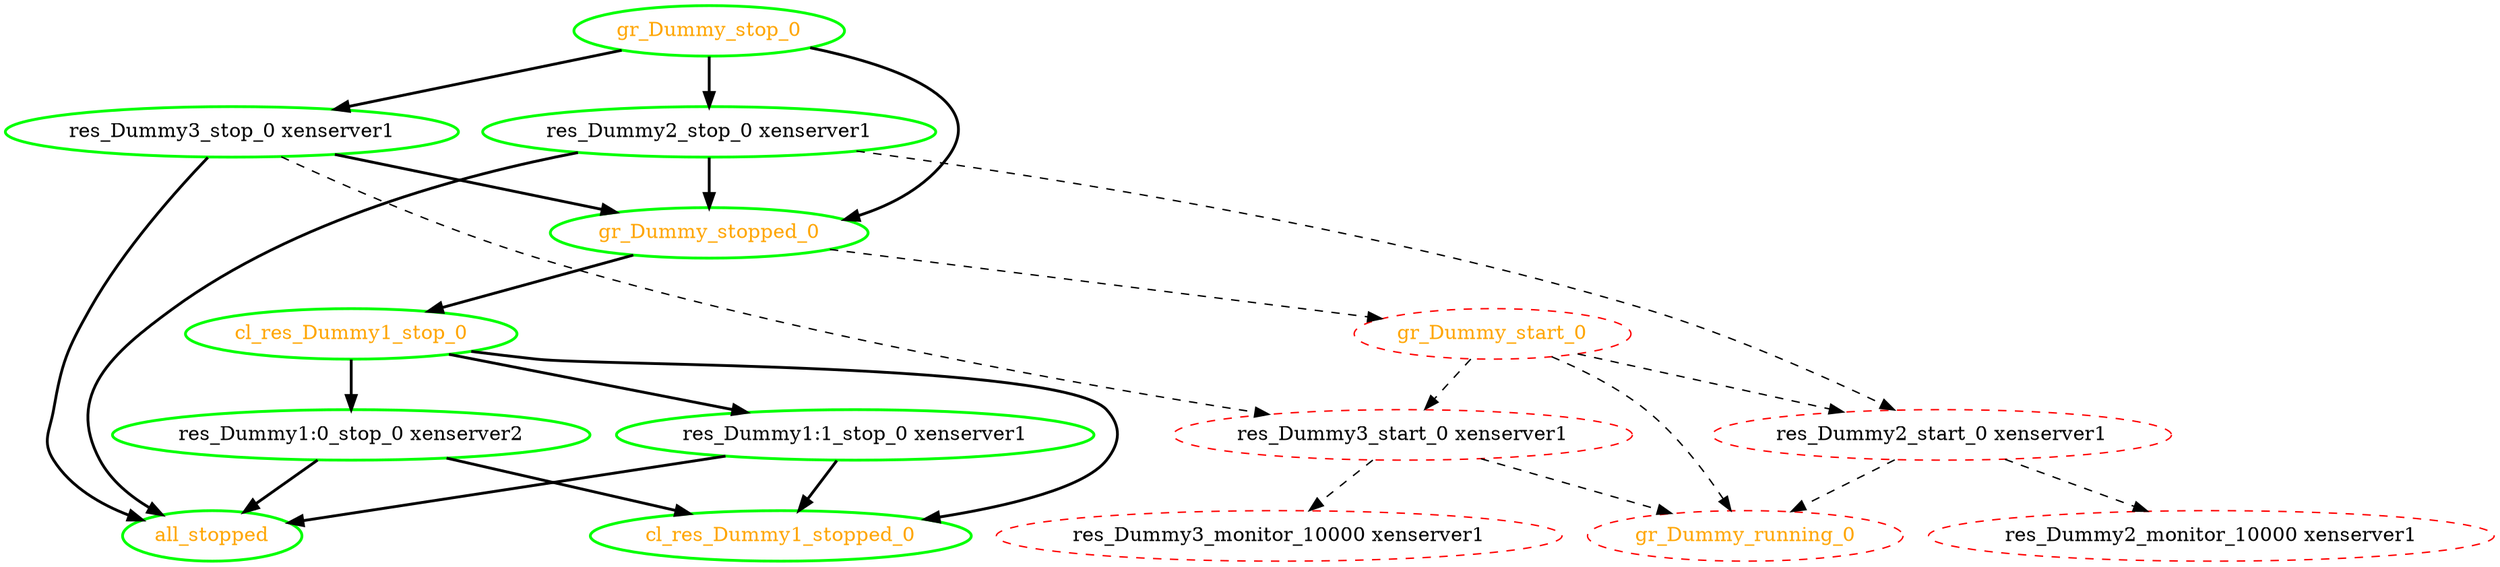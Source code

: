 digraph "g" {
"all_stopped" [ style=bold color="green" fontcolor="orange" ]
"cl_res_Dummy1_stop_0" -> "cl_res_Dummy1_stopped_0" [ style = bold]
"cl_res_Dummy1_stop_0" -> "res_Dummy1:0_stop_0 xenserver2" [ style = bold]
"cl_res_Dummy1_stop_0" -> "res_Dummy1:1_stop_0 xenserver1" [ style = bold]
"cl_res_Dummy1_stop_0" [ style=bold color="green" fontcolor="orange" ]
"cl_res_Dummy1_stopped_0" [ style=bold color="green" fontcolor="orange" ]
"gr_Dummy_running_0" [ style=dashed color="red" fontcolor="orange" ]
"gr_Dummy_start_0" -> "gr_Dummy_running_0" [ style = dashed]
"gr_Dummy_start_0" -> "res_Dummy2_start_0 xenserver1" [ style = dashed]
"gr_Dummy_start_0" -> "res_Dummy3_start_0 xenserver1" [ style = dashed]
"gr_Dummy_start_0" [ style=dashed color="red" fontcolor="orange" ]
"gr_Dummy_stop_0" -> "gr_Dummy_stopped_0" [ style = bold]
"gr_Dummy_stop_0" -> "res_Dummy2_stop_0 xenserver1" [ style = bold]
"gr_Dummy_stop_0" -> "res_Dummy3_stop_0 xenserver1" [ style = bold]
"gr_Dummy_stop_0" [ style=bold color="green" fontcolor="orange" ]
"gr_Dummy_stopped_0" -> "cl_res_Dummy1_stop_0" [ style = bold]
"gr_Dummy_stopped_0" -> "gr_Dummy_start_0" [ style = dashed]
"gr_Dummy_stopped_0" [ style=bold color="green" fontcolor="orange" ]
"res_Dummy1:0_stop_0 xenserver2" -> "all_stopped" [ style = bold]
"res_Dummy1:0_stop_0 xenserver2" -> "cl_res_Dummy1_stopped_0" [ style = bold]
"res_Dummy1:0_stop_0 xenserver2" [ style=bold color="green" fontcolor="black" ]
"res_Dummy1:1_stop_0 xenserver1" -> "all_stopped" [ style = bold]
"res_Dummy1:1_stop_0 xenserver1" -> "cl_res_Dummy1_stopped_0" [ style = bold]
"res_Dummy1:1_stop_0 xenserver1" [ style=bold color="green" fontcolor="black" ]
"res_Dummy2_monitor_10000 xenserver1" [ style=dashed color="red" fontcolor="black" ]
"res_Dummy2_start_0 xenserver1" -> "gr_Dummy_running_0" [ style = dashed]
"res_Dummy2_start_0 xenserver1" -> "res_Dummy2_monitor_10000 xenserver1" [ style = dashed]
"res_Dummy2_start_0 xenserver1" [ style=dashed color="red" fontcolor="black" ]
"res_Dummy2_stop_0 xenserver1" -> "all_stopped" [ style = bold]
"res_Dummy2_stop_0 xenserver1" -> "gr_Dummy_stopped_0" [ style = bold]
"res_Dummy2_stop_0 xenserver1" -> "res_Dummy2_start_0 xenserver1" [ style = dashed]
"res_Dummy2_stop_0 xenserver1" [ style=bold color="green" fontcolor="black" ]
"res_Dummy3_monitor_10000 xenserver1" [ style=dashed color="red" fontcolor="black" ]
"res_Dummy3_start_0 xenserver1" -> "gr_Dummy_running_0" [ style = dashed]
"res_Dummy3_start_0 xenserver1" -> "res_Dummy3_monitor_10000 xenserver1" [ style = dashed]
"res_Dummy3_start_0 xenserver1" [ style=dashed color="red" fontcolor="black" ]
"res_Dummy3_stop_0 xenserver1" -> "all_stopped" [ style = bold]
"res_Dummy3_stop_0 xenserver1" -> "gr_Dummy_stopped_0" [ style = bold]
"res_Dummy3_stop_0 xenserver1" -> "res_Dummy3_start_0 xenserver1" [ style = dashed]
"res_Dummy3_stop_0 xenserver1" [ style=bold color="green" fontcolor="black" ]
}
